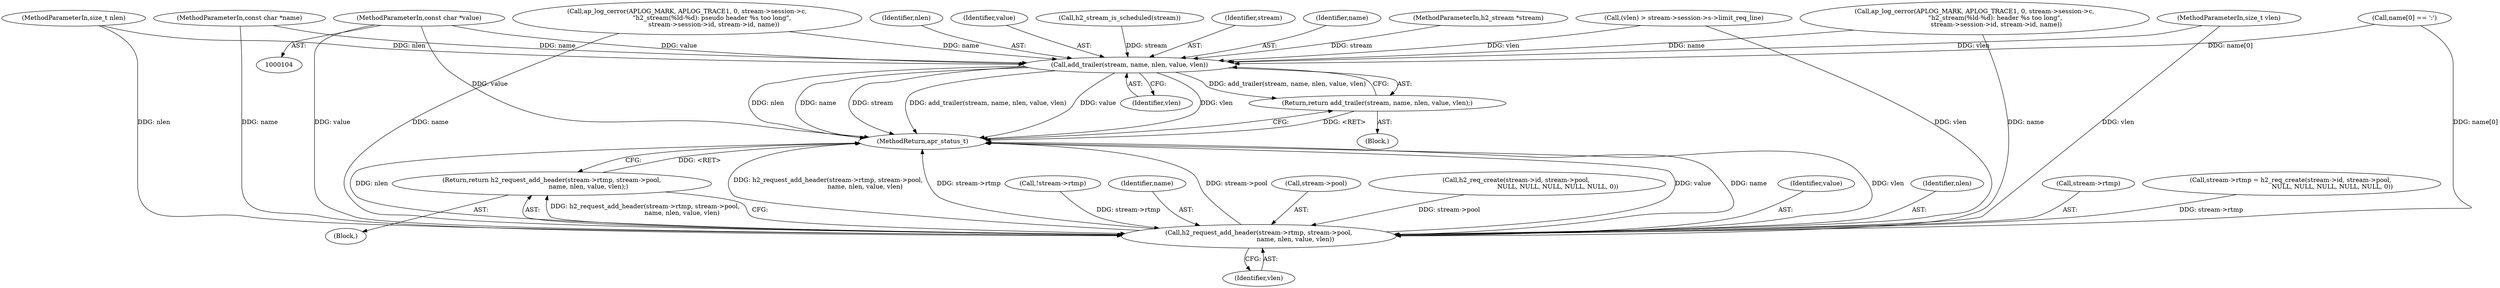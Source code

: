 digraph "0_httpd_29c63b786ae028d82405421585e91283c8fa0da3_0@pointer" {
"1000108" [label="(MethodParameterIn,const char *value)"];
"1000266" [label="(Call,add_trailer(stream, name, nlen, value, vlen))"];
"1000265" [label="(Return,return add_trailer(stream, name, nlen, value, vlen);)"];
"1000315" [label="(Call,h2_request_add_header(stream->rtmp, stream->pool,\n                                     name, nlen, value, vlen))"];
"1000314" [label="(Return,return h2_request_add_header(stream->rtmp, stream->pool,\n                                     name, nlen, value, vlen);)"];
"1000283" [label="(Call,!stream->rtmp)"];
"1000322" [label="(Identifier,name)"];
"1000107" [label="(MethodParameterIn,size_t nlen)"];
"1000281" [label="(Block,)"];
"1000319" [label="(Call,stream->pool)"];
"1000326" [label="(MethodReturn,apr_status_t)"];
"1000292" [label="(Call,h2_req_create(stream->id, stream->pool, \n                                         NULL, NULL, NULL, NULL, NULL, 0))"];
"1000270" [label="(Identifier,value)"];
"1000106" [label="(MethodParameterIn,const char *name)"];
"1000268" [label="(Identifier,name)"];
"1000105" [label="(MethodParameterIn,h2_stream *stream)"];
"1000146" [label="(Call,ap_log_cerror(APLOG_MARK, APLOG_TRACE1, 0, stream->session->c,\n                          \"h2_stream(%ld-%d): pseudo header %s too long\", \n                           stream->session->id, stream->id, name))"];
"1000265" [label="(Return,return add_trailer(stream, name, nlen, value, vlen);)"];
"1000324" [label="(Identifier,value)"];
"1000266" [label="(Call,add_trailer(stream, name, nlen, value, vlen))"];
"1000314" [label="(Return,return h2_request_add_header(stream->rtmp, stream->pool,\n                                     name, nlen, value, vlen);)"];
"1000271" [label="(Identifier,vlen)"];
"1000129" [label="(Call,name[0] == ':')"];
"1000325" [label="(Identifier,vlen)"];
"1000323" [label="(Identifier,nlen)"];
"1000269" [label="(Identifier,nlen)"];
"1000136" [label="(Call,(vlen) > stream->session->s->limit_req_line)"];
"1000184" [label="(Call,ap_log_cerror(APLOG_MARK, APLOG_TRACE1, 0, stream->session->c,\n                      \"h2_stream(%ld-%d): header %s too long\", \n                      stream->session->id, stream->id, name))"];
"1000262" [label="(Call,h2_stream_is_scheduled(stream))"];
"1000315" [label="(Call,h2_request_add_header(stream->rtmp, stream->pool,\n                                     name, nlen, value, vlen))"];
"1000264" [label="(Block,)"];
"1000267" [label="(Identifier,stream)"];
"1000109" [label="(MethodParameterIn,size_t vlen)"];
"1000108" [label="(MethodParameterIn,const char *value)"];
"1000316" [label="(Call,stream->rtmp)"];
"1000288" [label="(Call,stream->rtmp = h2_req_create(stream->id, stream->pool, \n                                         NULL, NULL, NULL, NULL, NULL, 0))"];
"1000108" -> "1000104"  [label="AST: "];
"1000108" -> "1000326"  [label="DDG: value"];
"1000108" -> "1000266"  [label="DDG: value"];
"1000108" -> "1000315"  [label="DDG: value"];
"1000266" -> "1000265"  [label="AST: "];
"1000266" -> "1000271"  [label="CFG: "];
"1000267" -> "1000266"  [label="AST: "];
"1000268" -> "1000266"  [label="AST: "];
"1000269" -> "1000266"  [label="AST: "];
"1000270" -> "1000266"  [label="AST: "];
"1000271" -> "1000266"  [label="AST: "];
"1000265" -> "1000266"  [label="CFG: "];
"1000266" -> "1000326"  [label="DDG: nlen"];
"1000266" -> "1000326"  [label="DDG: name"];
"1000266" -> "1000326"  [label="DDG: stream"];
"1000266" -> "1000326"  [label="DDG: add_trailer(stream, name, nlen, value, vlen)"];
"1000266" -> "1000326"  [label="DDG: value"];
"1000266" -> "1000326"  [label="DDG: vlen"];
"1000266" -> "1000265"  [label="DDG: add_trailer(stream, name, nlen, value, vlen)"];
"1000262" -> "1000266"  [label="DDG: stream"];
"1000105" -> "1000266"  [label="DDG: stream"];
"1000184" -> "1000266"  [label="DDG: name"];
"1000129" -> "1000266"  [label="DDG: name[0]"];
"1000146" -> "1000266"  [label="DDG: name"];
"1000106" -> "1000266"  [label="DDG: name"];
"1000107" -> "1000266"  [label="DDG: nlen"];
"1000136" -> "1000266"  [label="DDG: vlen"];
"1000109" -> "1000266"  [label="DDG: vlen"];
"1000265" -> "1000264"  [label="AST: "];
"1000326" -> "1000265"  [label="CFG: "];
"1000265" -> "1000326"  [label="DDG: <RET>"];
"1000315" -> "1000314"  [label="AST: "];
"1000315" -> "1000325"  [label="CFG: "];
"1000316" -> "1000315"  [label="AST: "];
"1000319" -> "1000315"  [label="AST: "];
"1000322" -> "1000315"  [label="AST: "];
"1000323" -> "1000315"  [label="AST: "];
"1000324" -> "1000315"  [label="AST: "];
"1000325" -> "1000315"  [label="AST: "];
"1000314" -> "1000315"  [label="CFG: "];
"1000315" -> "1000326"  [label="DDG: h2_request_add_header(stream->rtmp, stream->pool,\n                                     name, nlen, value, vlen)"];
"1000315" -> "1000326"  [label="DDG: stream->rtmp"];
"1000315" -> "1000326"  [label="DDG: stream->pool"];
"1000315" -> "1000326"  [label="DDG: value"];
"1000315" -> "1000326"  [label="DDG: name"];
"1000315" -> "1000326"  [label="DDG: vlen"];
"1000315" -> "1000326"  [label="DDG: nlen"];
"1000315" -> "1000314"  [label="DDG: h2_request_add_header(stream->rtmp, stream->pool,\n                                     name, nlen, value, vlen)"];
"1000283" -> "1000315"  [label="DDG: stream->rtmp"];
"1000288" -> "1000315"  [label="DDG: stream->rtmp"];
"1000292" -> "1000315"  [label="DDG: stream->pool"];
"1000184" -> "1000315"  [label="DDG: name"];
"1000129" -> "1000315"  [label="DDG: name[0]"];
"1000146" -> "1000315"  [label="DDG: name"];
"1000106" -> "1000315"  [label="DDG: name"];
"1000107" -> "1000315"  [label="DDG: nlen"];
"1000136" -> "1000315"  [label="DDG: vlen"];
"1000109" -> "1000315"  [label="DDG: vlen"];
"1000314" -> "1000281"  [label="AST: "];
"1000326" -> "1000314"  [label="CFG: "];
"1000314" -> "1000326"  [label="DDG: <RET>"];
}
